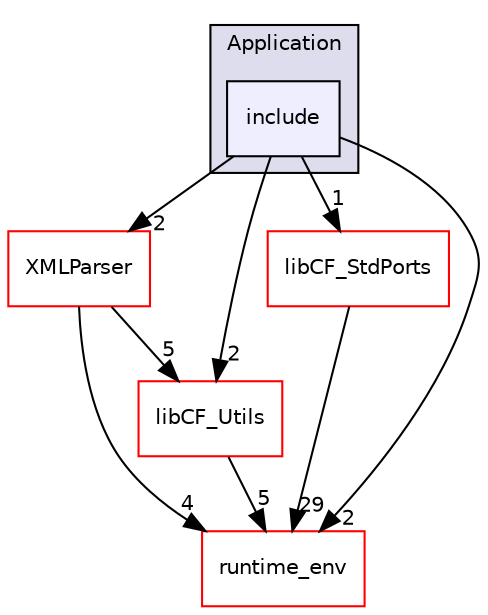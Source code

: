 digraph "frameworks/Application/include" {
  compound=true
  node [ fontsize="10", fontname="Helvetica"];
  edge [ labelfontsize="10", labelfontname="Helvetica"];
  subgraph clusterdir_8aabdcfce34c4bac61caf3af373d0f0e {
    graph [ bgcolor="#ddddee", pencolor="black", label="Application" fontname="Helvetica", fontsize="10", URL="dir_8aabdcfce34c4bac61caf3af373d0f0e.html"]
  dir_4808971001db6084ffb749e32f997bdb [shape=box, label="include", style="filled", fillcolor="#eeeeff", pencolor="black", URL="dir_4808971001db6084ffb749e32f997bdb.html"];
  }
  dir_82d23cf221d390315bcc70b79c1eb009 [shape=box label="XMLParser" fillcolor="white" style="filled" color="red" URL="dir_82d23cf221d390315bcc70b79c1eb009.html"];
  dir_415fd844ad1371cc0541b88918b9f3f6 [shape=box label="libCF_StdPorts" fillcolor="white" style="filled" color="red" URL="dir_415fd844ad1371cc0541b88918b9f3f6.html"];
  dir_ecac01cf0516f87ea4205d3d96f45c96 [shape=box label="libCF_Utils" fillcolor="white" style="filled" color="red" URL="dir_ecac01cf0516f87ea4205d3d96f45c96.html"];
  dir_f225e4d86008d3e73336a06c8611e2b4 [shape=box label="runtime_env" fillcolor="white" style="filled" color="red" URL="dir_f225e4d86008d3e73336a06c8611e2b4.html"];
  dir_82d23cf221d390315bcc70b79c1eb009->dir_ecac01cf0516f87ea4205d3d96f45c96 [headlabel="5", labeldistance=1.5 headhref="dir_000031_000028.html"];
  dir_82d23cf221d390315bcc70b79c1eb009->dir_f225e4d86008d3e73336a06c8611e2b4 [headlabel="4", labeldistance=1.5 headhref="dir_000031_000034.html"];
  dir_415fd844ad1371cc0541b88918b9f3f6->dir_f225e4d86008d3e73336a06c8611e2b4 [headlabel="29", labeldistance=1.5 headhref="dir_000025_000034.html"];
  dir_ecac01cf0516f87ea4205d3d96f45c96->dir_f225e4d86008d3e73336a06c8611e2b4 [headlabel="5", labeldistance=1.5 headhref="dir_000028_000034.html"];
  dir_4808971001db6084ffb749e32f997bdb->dir_82d23cf221d390315bcc70b79c1eb009 [headlabel="2", labeldistance=1.5 headhref="dir_000002_000031.html"];
  dir_4808971001db6084ffb749e32f997bdb->dir_415fd844ad1371cc0541b88918b9f3f6 [headlabel="1", labeldistance=1.5 headhref="dir_000002_000025.html"];
  dir_4808971001db6084ffb749e32f997bdb->dir_ecac01cf0516f87ea4205d3d96f45c96 [headlabel="2", labeldistance=1.5 headhref="dir_000002_000028.html"];
  dir_4808971001db6084ffb749e32f997bdb->dir_f225e4d86008d3e73336a06c8611e2b4 [headlabel="2", labeldistance=1.5 headhref="dir_000002_000034.html"];
}
